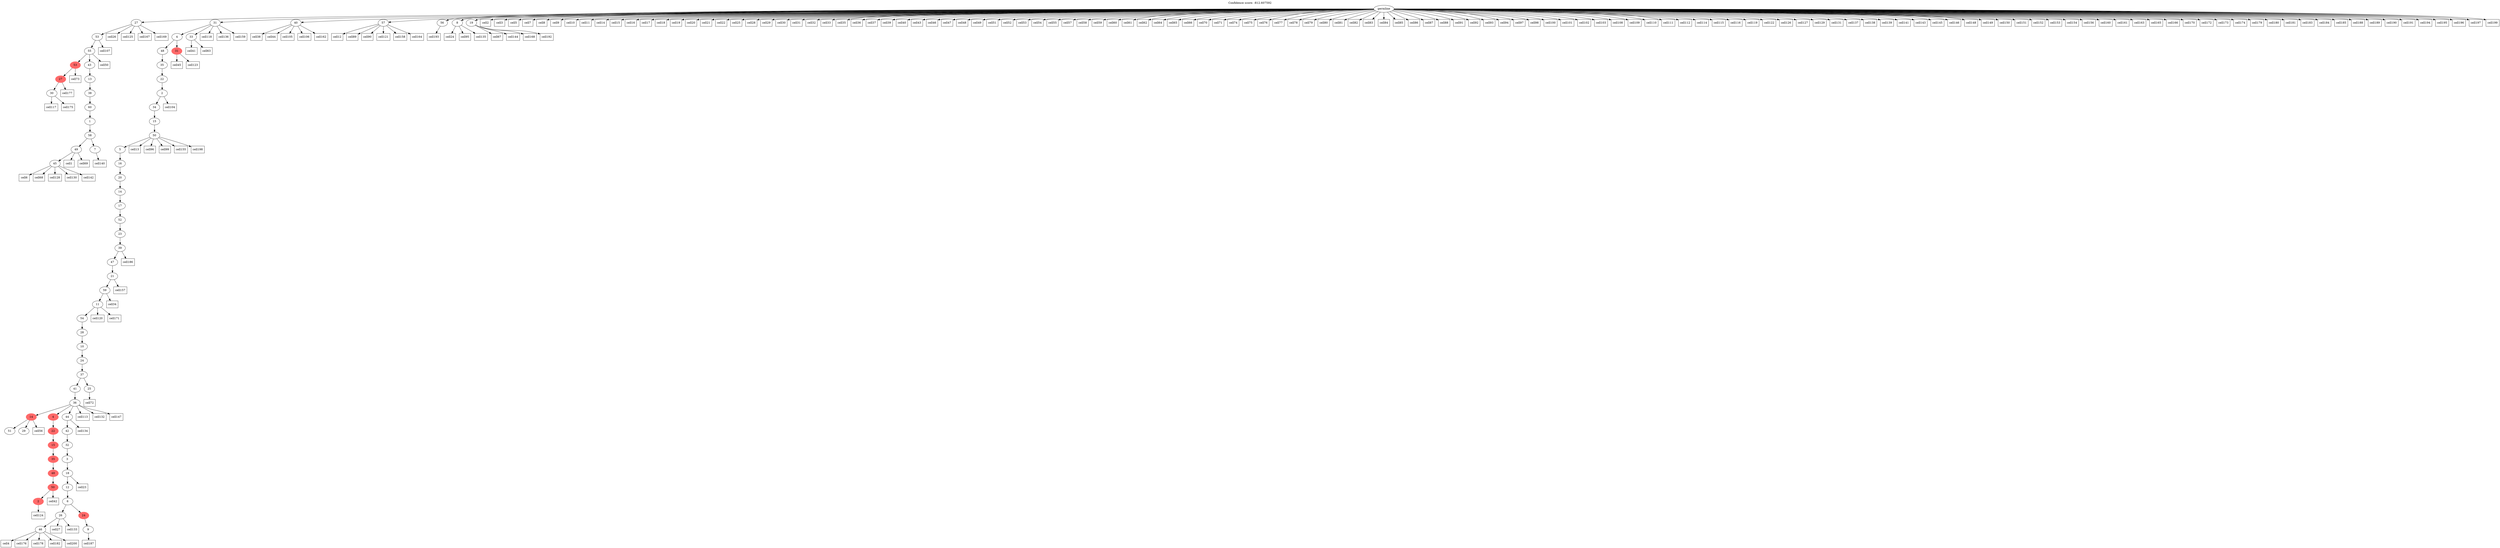 digraph g {
	"68" -> "69";
	"69" [label="30"];
	"67" -> "68";
	"68" [color=indianred1, style=filled, label="27"];
	"65" -> "66";
	"66" [label="45"];
	"63" -> "64";
	"64" [label="7"];
	"63" -> "65";
	"65" [label="49"];
	"62" -> "63";
	"63" [label="58"];
	"61" -> "62";
	"62" [label="1"];
	"60" -> "61";
	"61" [label="60"];
	"59" -> "60";
	"60" [label="38"];
	"58" -> "59";
	"59" [label="13"];
	"57" -> "58";
	"58" [label="43"];
	"57" -> "67";
	"67" [color=indianred1, style=filled, label="53"];
	"56" -> "57";
	"57" [label="55"];
	"55" -> "56";
	"56" [label="53"];
	"47" -> "48";
	"48" [label="51"];
	"47" -> "49";
	"49" [label="29"];
	"45" -> "46";
	"46" [color=indianred1, style=filled, label="2"];
	"44" -> "45";
	"45" [color=indianred1, style=filled, label="50"];
	"43" -> "44";
	"44" [color=indianred1, style=filled, label="48"];
	"42" -> "43";
	"43" [color=indianred1, style=filled, label="35"];
	"41" -> "42";
	"42" [color=indianred1, style=filled, label="15"];
	"40" -> "41";
	"41" [color=indianred1, style=filled, label="22"];
	"38" -> "39";
	"39" [label="46"];
	"36" -> "37";
	"37" [label="9"];
	"35" -> "36";
	"36" [color=indianred1, style=filled, label="24"];
	"35" -> "38";
	"38" [label="26"];
	"34" -> "35";
	"35" [label="6"];
	"33" -> "34";
	"34" [label="12"];
	"32" -> "33";
	"33" [label="18"];
	"31" -> "32";
	"32" [label="3"];
	"30" -> "31";
	"31" [label="32"];
	"29" -> "30";
	"30" [label="42"];
	"28" -> "29";
	"29" [label="44"];
	"28" -> "40";
	"40" [color=indianred1, style=filled, label="4"];
	"28" -> "47";
	"47" [color=indianred1, style=filled, label="14"];
	"27" -> "28";
	"28" [label="36"];
	"26" -> "27";
	"27" [label="41"];
	"26" -> "50";
	"50" [label="25"];
	"25" -> "26";
	"26" [label="37"];
	"24" -> "25";
	"25" [label="24"];
	"23" -> "24";
	"24" [label="10"];
	"22" -> "23";
	"23" [label="28"];
	"21" -> "22";
	"22" [label="54"];
	"20" -> "21";
	"21" [label="11"];
	"19" -> "20";
	"20" [label="59"];
	"18" -> "19";
	"19" [label="21"];
	"17" -> "18";
	"18" [label="47"];
	"16" -> "17";
	"17" [label="39"];
	"15" -> "16";
	"16" [label="23"];
	"14" -> "15";
	"15" [label="52"];
	"13" -> "14";
	"14" [label="17"];
	"12" -> "13";
	"13" [label="14"];
	"11" -> "12";
	"12" [label="20"];
	"10" -> "11";
	"11" [label="16"];
	"9" -> "10";
	"10" [label="5"];
	"8" -> "9";
	"9" [label="50"];
	"7" -> "8";
	"8" [label="15"];
	"6" -> "7";
	"7" [label="34"];
	"5" -> "6";
	"6" [label="2"];
	"4" -> "5";
	"5" [label="22"];
	"3" -> "4";
	"4" [label="35"];
	"2" -> "3";
	"3" [label="48"];
	"2" -> "51";
	"51" [color=indianred1, style=filled, label="31"];
	"1" -> "2";
	"2" [label="4"];
	"1" -> "52";
	"52" [label="33"];
	"0" -> "1";
	"1" [label="31"];
	"0" -> "53";
	"53" [label="40"];
	"0" -> "54";
	"54" [label="57"];
	"0" -> "55";
	"55" [label="27"];
	"0" -> "70";
	"70" [label="56"];
	"0" -> "71";
	"71" [label="8"];
	"0" -> "72";
	"72" [label="19"];
	"0" [label="germline"];
	"65" -> "cell1";
	"cell1" [shape=box];
	"0" -> "cell2";
	"cell2" [shape=box];
	"0" -> "cell3";
	"cell3" [shape=box];
	"39" -> "cell4";
	"cell4" [shape=box];
	"0" -> "cell5";
	"cell5" [shape=box];
	"66" -> "cell6";
	"cell6" [shape=box];
	"0" -> "cell7";
	"cell7" [shape=box];
	"0" -> "cell8";
	"cell8" [shape=box];
	"0" -> "cell9";
	"cell9" [shape=box];
	"0" -> "cell10";
	"cell10" [shape=box];
	"0" -> "cell11";
	"cell11" [shape=box];
	"54" -> "cell12";
	"cell12" [shape=box];
	"9" -> "cell13";
	"cell13" [shape=box];
	"0" -> "cell14";
	"cell14" [shape=box];
	"0" -> "cell15";
	"cell15" [shape=box];
	"0" -> "cell16";
	"cell16" [shape=box];
	"0" -> "cell17";
	"cell17" [shape=box];
	"0" -> "cell18";
	"cell18" [shape=box];
	"0" -> "cell19";
	"cell19" [shape=box];
	"0" -> "cell20";
	"cell20" [shape=box];
	"0" -> "cell21";
	"cell21" [shape=box];
	"0" -> "cell22";
	"cell22" [shape=box];
	"33" -> "cell23";
	"cell23" [shape=box];
	"71" -> "cell24";
	"cell24" [shape=box];
	"0" -> "cell25";
	"cell25" [shape=box];
	"55" -> "cell26";
	"cell26" [shape=box];
	"38" -> "cell27";
	"cell27" [shape=box];
	"0" -> "cell28";
	"cell28" [shape=box];
	"0" -> "cell29";
	"cell29" [shape=box];
	"0" -> "cell30";
	"cell30" [shape=box];
	"0" -> "cell31";
	"cell31" [shape=box];
	"0" -> "cell32";
	"cell32" [shape=box];
	"0" -> "cell33";
	"cell33" [shape=box];
	"20" -> "cell34";
	"cell34" [shape=box];
	"0" -> "cell35";
	"cell35" [shape=box];
	"0" -> "cell36";
	"cell36" [shape=box];
	"0" -> "cell37";
	"cell37" [shape=box];
	"53" -> "cell38";
	"cell38" [shape=box];
	"0" -> "cell39";
	"cell39" [shape=box];
	"0" -> "cell40";
	"cell40" [shape=box];
	"52" -> "cell41";
	"cell41" [shape=box];
	"45" -> "cell42";
	"cell42" [shape=box];
	"0" -> "cell43";
	"cell43" [shape=box];
	"53" -> "cell44";
	"cell44" [shape=box];
	"51" -> "cell45";
	"cell45" [shape=box];
	"0" -> "cell46";
	"cell46" [shape=box];
	"0" -> "cell47";
	"cell47" [shape=box];
	"0" -> "cell48";
	"cell48" [shape=box];
	"0" -> "cell49";
	"cell49" [shape=box];
	"57" -> "cell50";
	"cell50" [shape=box];
	"0" -> "cell51";
	"cell51" [shape=box];
	"0" -> "cell52";
	"cell52" [shape=box];
	"0" -> "cell53";
	"cell53" [shape=box];
	"0" -> "cell54";
	"cell54" [shape=box];
	"0" -> "cell55";
	"cell55" [shape=box];
	"47" -> "cell56";
	"cell56" [shape=box];
	"0" -> "cell57";
	"cell57" [shape=box];
	"0" -> "cell58";
	"cell58" [shape=box];
	"0" -> "cell59";
	"cell59" [shape=box];
	"0" -> "cell60";
	"cell60" [shape=box];
	"0" -> "cell61";
	"cell61" [shape=box];
	"0" -> "cell62";
	"cell62" [shape=box];
	"52" -> "cell63";
	"cell63" [shape=box];
	"0" -> "cell64";
	"cell64" [shape=box];
	"0" -> "cell65";
	"cell65" [shape=box];
	"0" -> "cell66";
	"cell66" [shape=box];
	"72" -> "cell67";
	"cell67" [shape=box];
	"66" -> "cell68";
	"cell68" [shape=box];
	"65" -> "cell69";
	"cell69" [shape=box];
	"0" -> "cell70";
	"cell70" [shape=box];
	"0" -> "cell71";
	"cell71" [shape=box];
	"50" -> "cell72";
	"cell72" [shape=box];
	"67" -> "cell73";
	"cell73" [shape=box];
	"0" -> "cell74";
	"cell74" [shape=box];
	"0" -> "cell75";
	"cell75" [shape=box];
	"0" -> "cell76";
	"cell76" [shape=box];
	"0" -> "cell77";
	"cell77" [shape=box];
	"0" -> "cell78";
	"cell78" [shape=box];
	"0" -> "cell79";
	"cell79" [shape=box];
	"0" -> "cell80";
	"cell80" [shape=box];
	"0" -> "cell81";
	"cell81" [shape=box];
	"0" -> "cell82";
	"cell82" [shape=box];
	"0" -> "cell83";
	"cell83" [shape=box];
	"0" -> "cell84";
	"cell84" [shape=box];
	"0" -> "cell85";
	"cell85" [shape=box];
	"0" -> "cell86";
	"cell86" [shape=box];
	"0" -> "cell87";
	"cell87" [shape=box];
	"0" -> "cell88";
	"cell88" [shape=box];
	"54" -> "cell89";
	"cell89" [shape=box];
	"54" -> "cell90";
	"cell90" [shape=box];
	"0" -> "cell91";
	"cell91" [shape=box];
	"0" -> "cell92";
	"cell92" [shape=box];
	"0" -> "cell93";
	"cell93" [shape=box];
	"0" -> "cell94";
	"cell94" [shape=box];
	"71" -> "cell95";
	"cell95" [shape=box];
	"9" -> "cell96";
	"cell96" [shape=box];
	"0" -> "cell97";
	"cell97" [shape=box];
	"0" -> "cell98";
	"cell98" [shape=box];
	"9" -> "cell99";
	"cell99" [shape=box];
	"0" -> "cell100";
	"cell100" [shape=box];
	"0" -> "cell101";
	"cell101" [shape=box];
	"0" -> "cell102";
	"cell102" [shape=box];
	"0" -> "cell103";
	"cell103" [shape=box];
	"6" -> "cell104";
	"cell104" [shape=box];
	"53" -> "cell105";
	"cell105" [shape=box];
	"53" -> "cell106";
	"cell106" [shape=box];
	"56" -> "cell107";
	"cell107" [shape=box];
	"0" -> "cell108";
	"cell108" [shape=box];
	"0" -> "cell109";
	"cell109" [shape=box];
	"0" -> "cell110";
	"cell110" [shape=box];
	"0" -> "cell111";
	"cell111" [shape=box];
	"0" -> "cell112";
	"cell112" [shape=box];
	"28" -> "cell113";
	"cell113" [shape=box];
	"0" -> "cell114";
	"cell114" [shape=box];
	"0" -> "cell115";
	"cell115" [shape=box];
	"0" -> "cell116";
	"cell116" [shape=box];
	"69" -> "cell117";
	"cell117" [shape=box];
	"1" -> "cell118";
	"cell118" [shape=box];
	"0" -> "cell119";
	"cell119" [shape=box];
	"21" -> "cell120";
	"cell120" [shape=box];
	"54" -> "cell121";
	"cell121" [shape=box];
	"0" -> "cell122";
	"cell122" [shape=box];
	"51" -> "cell123";
	"cell123" [shape=box];
	"46" -> "cell124";
	"cell124" [shape=box];
	"55" -> "cell125";
	"cell125" [shape=box];
	"0" -> "cell126";
	"cell126" [shape=box];
	"0" -> "cell127";
	"cell127" [shape=box];
	"66" -> "cell128";
	"cell128" [shape=box];
	"0" -> "cell129";
	"cell129" [shape=box];
	"66" -> "cell130";
	"cell130" [shape=box];
	"0" -> "cell131";
	"cell131" [shape=box];
	"28" -> "cell132";
	"cell132" [shape=box];
	"38" -> "cell133";
	"cell133" [shape=box];
	"29" -> "cell134";
	"cell134" [shape=box];
	"71" -> "cell135";
	"cell135" [shape=box];
	"1" -> "cell136";
	"cell136" [shape=box];
	"0" -> "cell137";
	"cell137" [shape=box];
	"0" -> "cell138";
	"cell138" [shape=box];
	"0" -> "cell139";
	"cell139" [shape=box];
	"64" -> "cell140";
	"cell140" [shape=box];
	"0" -> "cell141";
	"cell141" [shape=box];
	"66" -> "cell142";
	"cell142" [shape=box];
	"0" -> "cell143";
	"cell143" [shape=box];
	"72" -> "cell144";
	"cell144" [shape=box];
	"0" -> "cell145";
	"cell145" [shape=box];
	"0" -> "cell146";
	"cell146" [shape=box];
	"28" -> "cell147";
	"cell147" [shape=box];
	"0" -> "cell148";
	"cell148" [shape=box];
	"0" -> "cell149";
	"cell149" [shape=box];
	"0" -> "cell150";
	"cell150" [shape=box];
	"0" -> "cell151";
	"cell151" [shape=box];
	"0" -> "cell152";
	"cell152" [shape=box];
	"0" -> "cell153";
	"cell153" [shape=box];
	"0" -> "cell154";
	"cell154" [shape=box];
	"9" -> "cell155";
	"cell155" [shape=box];
	"0" -> "cell156";
	"cell156" [shape=box];
	"19" -> "cell157";
	"cell157" [shape=box];
	"54" -> "cell158";
	"cell158" [shape=box];
	"1" -> "cell159";
	"cell159" [shape=box];
	"0" -> "cell160";
	"cell160" [shape=box];
	"0" -> "cell161";
	"cell161" [shape=box];
	"53" -> "cell162";
	"cell162" [shape=box];
	"0" -> "cell163";
	"cell163" [shape=box];
	"54" -> "cell164";
	"cell164" [shape=box];
	"0" -> "cell165";
	"cell165" [shape=box];
	"0" -> "cell166";
	"cell166" [shape=box];
	"55" -> "cell167";
	"cell167" [shape=box];
	"72" -> "cell168";
	"cell168" [shape=box];
	"55" -> "cell169";
	"cell169" [shape=box];
	"0" -> "cell170";
	"cell170" [shape=box];
	"21" -> "cell171";
	"cell171" [shape=box];
	"0" -> "cell172";
	"cell172" [shape=box];
	"0" -> "cell173";
	"cell173" [shape=box];
	"0" -> "cell174";
	"cell174" [shape=box];
	"69" -> "cell175";
	"cell175" [shape=box];
	"39" -> "cell176";
	"cell176" [shape=box];
	"68" -> "cell177";
	"cell177" [shape=box];
	"39" -> "cell178";
	"cell178" [shape=box];
	"0" -> "cell179";
	"cell179" [shape=box];
	"0" -> "cell180";
	"cell180" [shape=box];
	"0" -> "cell181";
	"cell181" [shape=box];
	"39" -> "cell182";
	"cell182" [shape=box];
	"0" -> "cell183";
	"cell183" [shape=box];
	"0" -> "cell184";
	"cell184" [shape=box];
	"0" -> "cell185";
	"cell185" [shape=box];
	"17" -> "cell186";
	"cell186" [shape=box];
	"37" -> "cell187";
	"cell187" [shape=box];
	"0" -> "cell188";
	"cell188" [shape=box];
	"0" -> "cell189";
	"cell189" [shape=box];
	"0" -> "cell190";
	"cell190" [shape=box];
	"0" -> "cell191";
	"cell191" [shape=box];
	"72" -> "cell192";
	"cell192" [shape=box];
	"70" -> "cell193";
	"cell193" [shape=box];
	"0" -> "cell194";
	"cell194" [shape=box];
	"0" -> "cell195";
	"cell195" [shape=box];
	"0" -> "cell196";
	"cell196" [shape=box];
	"0" -> "cell197";
	"cell197" [shape=box];
	"9" -> "cell198";
	"cell198" [shape=box];
	"0" -> "cell199";
	"cell199" [shape=box];
	"39" -> "cell200";
	"cell200" [shape=box];
	labelloc="t";
	label="Confidence score: -812.607592";
}
